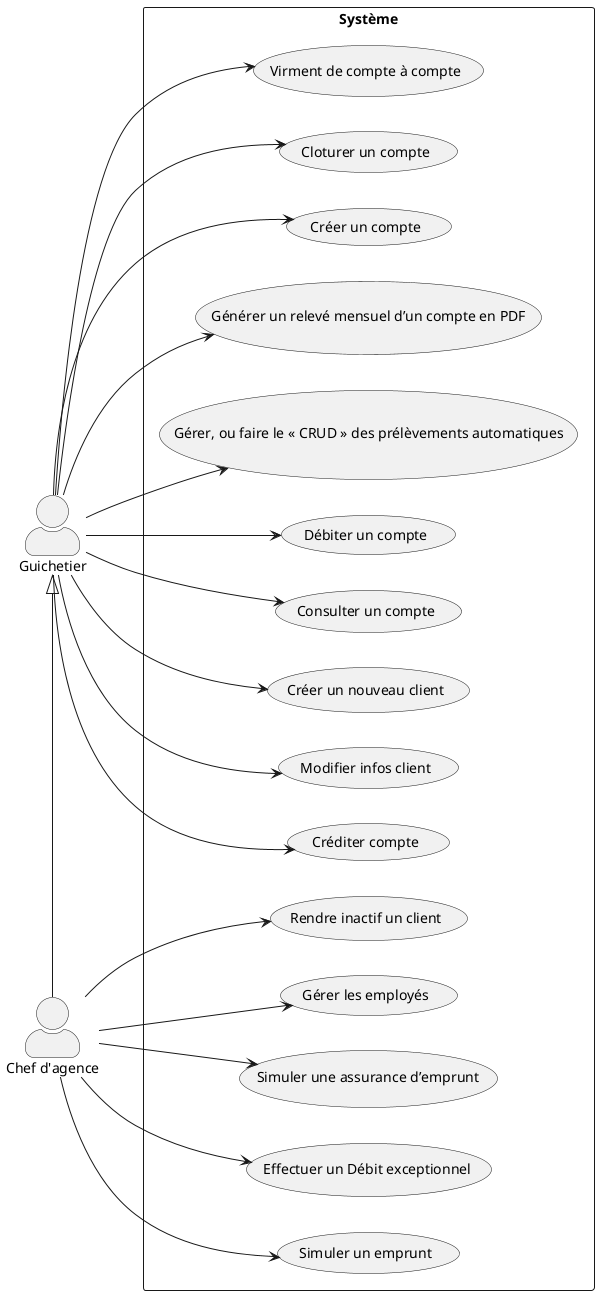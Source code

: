 @startuml use-case

skinparam actorStyle awesome
:Chef d'agence:
:Guichetier:
rectangle Système {
    (Rendre inactif un client)
    (Gérer les employés)
    (Débiter un compte)
    (Consulter un compte)
    (Créer un nouveau client)
    (Modifier infos client)
    (Créditer compte)
    (Virment de compte à compte)
    (Cloturer un compte)
    (Créer un compte)
    (Générer un relevé mensuel d’un compte en PDF)
    (Gérer, ou faire le « CRUD » des prélèvements automatiques)
    (Effectuer un Débit exceptionnel)
    (Simuler un emprunt)
    (Simuler une assurance d’emprunt)
}


(Guichetier) <|-right- (Chef d'agence)

left to right direction
:Chef d'agence: --> (Rendre inactif un client)
:Chef d'agence: --> (Gérer les employés)
:Chef d'agence: --> (Effectuer un Débit exceptionnel)
:Chef d'agence: --> (Simuler un emprunt)
:Chef d'agence: --> (Simuler une assurance d’emprunt)


(Guichetier) --> (Débiter un compte) 
(Guichetier) --> (Consulter un compte) 
(Guichetier) --> (Créer un nouveau client) 
(Guichetier) --> (Modifier infos client) 
(Guichetier) --> (Créditer compte) 
(Guichetier) --> (Virment de compte à compte) 
(Guichetier) --> (Cloturer un compte) 
(Guichetier) --> (Créer un compte) 
(Guichetier) --> (Générer un relevé mensuel d’un compte en PDF)
(Guichetier) --> (Gérer, ou faire le « CRUD » des prélèvements automatiques)


@enduml